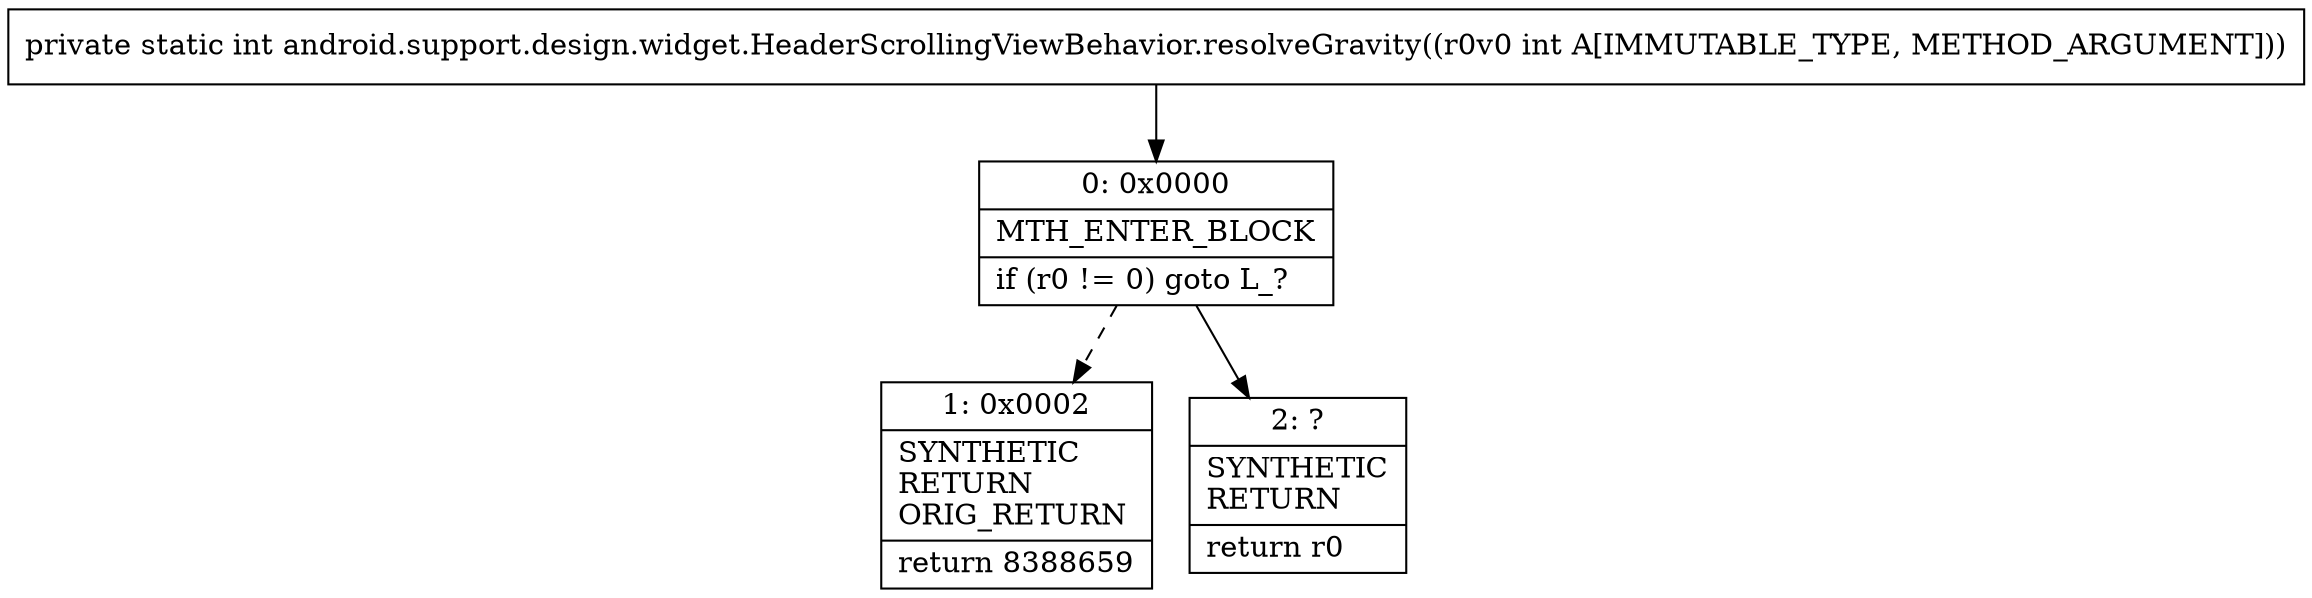 digraph "CFG forandroid.support.design.widget.HeaderScrollingViewBehavior.resolveGravity(I)I" {
Node_0 [shape=record,label="{0\:\ 0x0000|MTH_ENTER_BLOCK\l|if (r0 != 0) goto L_?\l}"];
Node_1 [shape=record,label="{1\:\ 0x0002|SYNTHETIC\lRETURN\lORIG_RETURN\l|return 8388659\l}"];
Node_2 [shape=record,label="{2\:\ ?|SYNTHETIC\lRETURN\l|return r0\l}"];
MethodNode[shape=record,label="{private static int android.support.design.widget.HeaderScrollingViewBehavior.resolveGravity((r0v0 int A[IMMUTABLE_TYPE, METHOD_ARGUMENT])) }"];
MethodNode -> Node_0;
Node_0 -> Node_1[style=dashed];
Node_0 -> Node_2;
}

